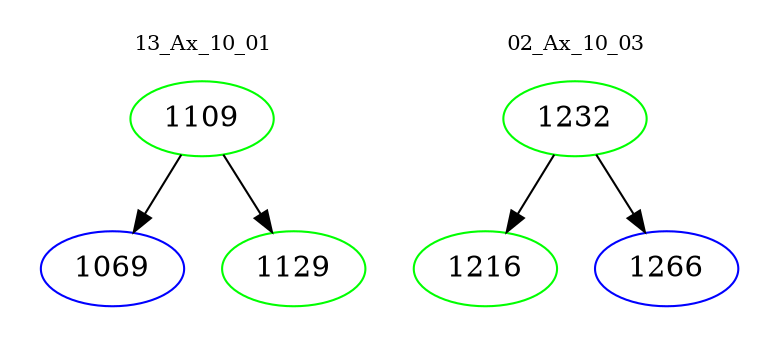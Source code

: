 digraph{
subgraph cluster_0 {
color = white
label = "13_Ax_10_01";
fontsize=10;
T0_1109 [label="1109", color="green"]
T0_1109 -> T0_1069 [color="black"]
T0_1069 [label="1069", color="blue"]
T0_1109 -> T0_1129 [color="black"]
T0_1129 [label="1129", color="green"]
}
subgraph cluster_1 {
color = white
label = "02_Ax_10_03";
fontsize=10;
T1_1232 [label="1232", color="green"]
T1_1232 -> T1_1216 [color="black"]
T1_1216 [label="1216", color="green"]
T1_1232 -> T1_1266 [color="black"]
T1_1266 [label="1266", color="blue"]
}
}
